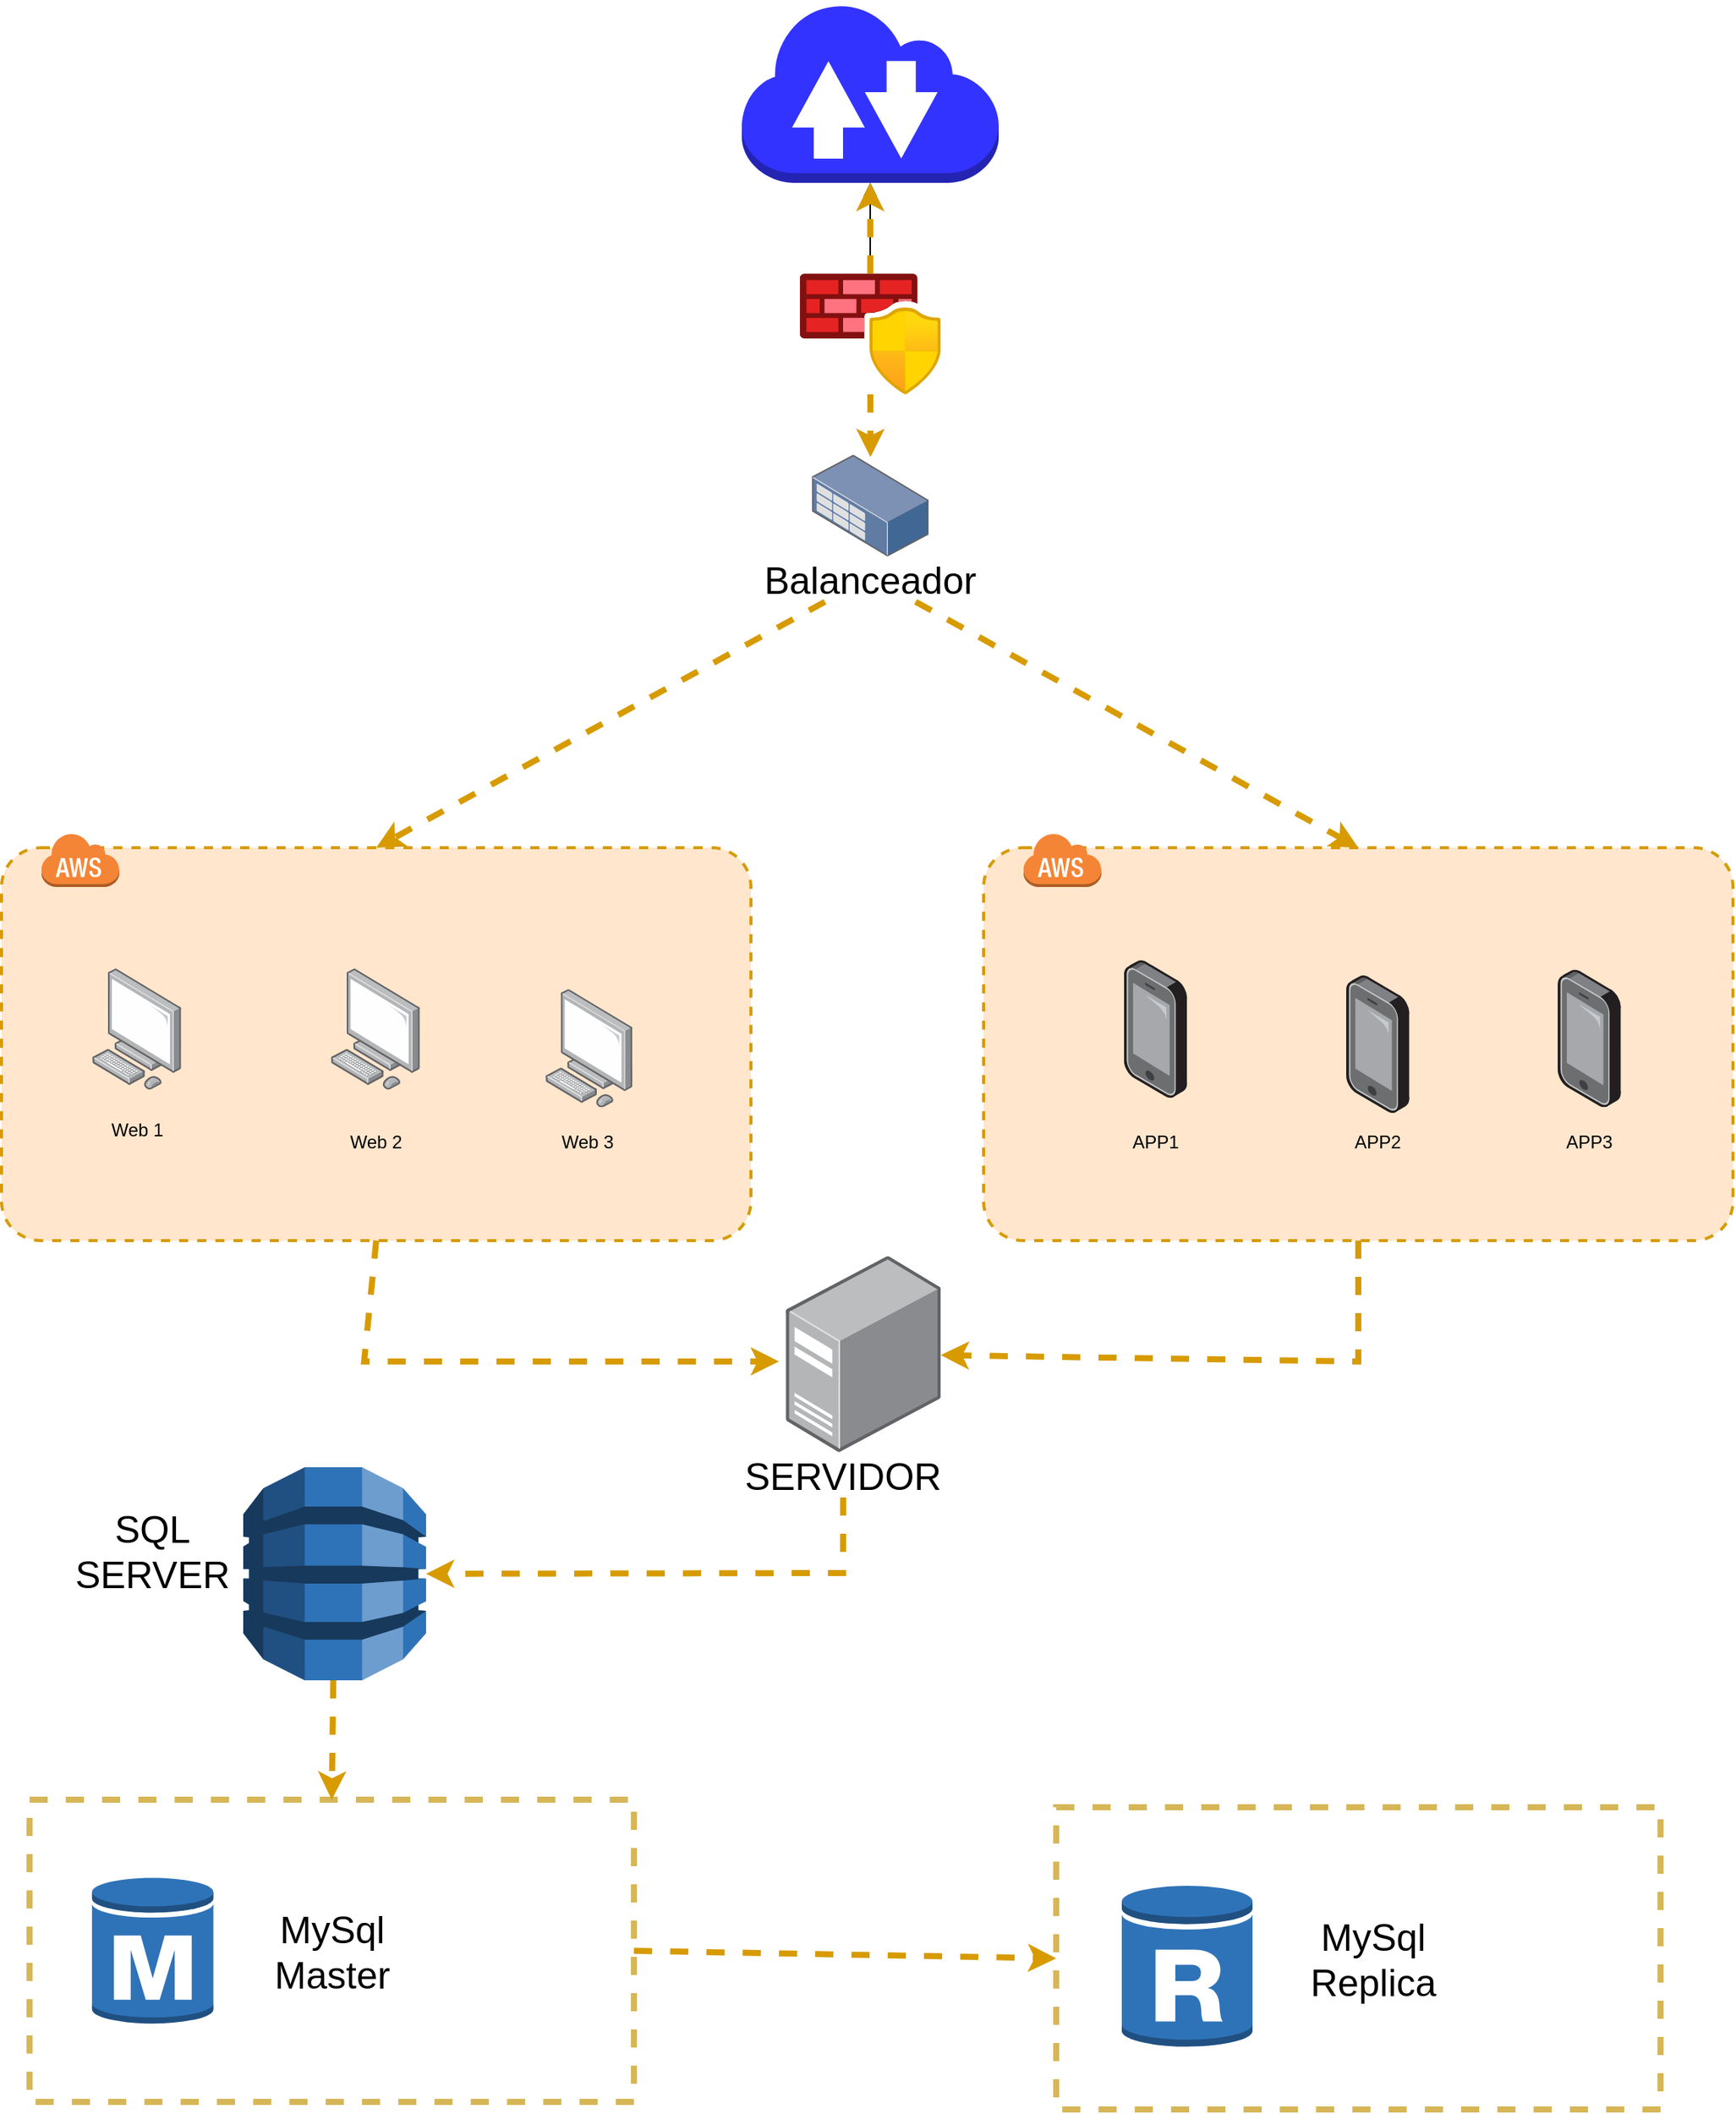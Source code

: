 <mxfile version="21.6.6" type="github">
  <diagram name="Página-1" id="09xPEWDIAsVb31FCONAa">
    <mxGraphModel dx="3827" dy="1526" grid="1" gridSize="10" guides="1" tooltips="1" connect="1" arrows="1" fold="1" page="1" pageScale="1" pageWidth="827" pageHeight="1169" math="0" shadow="0">
      <root>
        <mxCell id="0" />
        <mxCell id="1" parent="0" />
        <mxCell id="ndQNpNWkVlCkafy7-DR1-1" value="" style="outlineConnect=0;dashed=0;verticalLabelPosition=bottom;verticalAlign=top;align=center;html=1;shape=mxgraph.aws3.internet_2;fillColor=#3333FF;strokeColor=#6c8ebf;" vertex="1" parent="1">
          <mxGeometry x="440" y="90" width="170" height="120" as="geometry" />
        </mxCell>
        <mxCell id="ndQNpNWkVlCkafy7-DR1-3" value="" style="rounded=0;whiteSpace=wrap;html=1;dashed=1;strokeWidth=4;fillColor=#FFFFFF;strokeColor=#d6b656;" vertex="1" parent="1">
          <mxGeometry x="-31.42" y="1280" width="400" height="200" as="geometry" />
        </mxCell>
        <mxCell id="ndQNpNWkVlCkafy7-DR1-6" value="" style="rounded=0;whiteSpace=wrap;html=1;dashed=1;strokeWidth=4;fillColor=#FFFFFF;strokeColor=#d6b656;" vertex="1" parent="1">
          <mxGeometry x="648.08" y="1285" width="400" height="200" as="geometry" />
        </mxCell>
        <mxCell id="ndQNpNWkVlCkafy7-DR1-8" value="" style="rounded=1;arcSize=10;dashed=1;fillColor=#ffe6cc;strokeWidth=2;strokeColor=#d79b00;" vertex="1" parent="1">
          <mxGeometry x="-50" y="650" width="496" height="260" as="geometry" />
        </mxCell>
        <mxCell id="ndQNpNWkVlCkafy7-DR1-9" value="" style="dashed=0;html=1;shape=mxgraph.aws3.cloud;fillColor=#F58536;gradientColor=none;dashed=0;" vertex="1" parent="1">
          <mxGeometry x="-24" y="640" width="52" height="36" as="geometry" />
        </mxCell>
        <mxCell id="ndQNpNWkVlCkafy7-DR1-29" style="edgeStyle=orthogonalEdgeStyle;rounded=0;orthogonalLoop=1;jettySize=auto;html=1;" edge="1" parent="1" source="ndQNpNWkVlCkafy7-DR1-12" target="ndQNpNWkVlCkafy7-DR1-1">
          <mxGeometry relative="1" as="geometry" />
        </mxCell>
        <mxCell id="ndQNpNWkVlCkafy7-DR1-12" value="" style="image;aspect=fixed;html=1;points=[];align=center;fontSize=12;image=img/lib/azure2/networking/Azure_Firewall_Manager.svg;" vertex="1" parent="1">
          <mxGeometry x="478.33" y="270" width="93.34" height="80" as="geometry" />
        </mxCell>
        <mxCell id="ndQNpNWkVlCkafy7-DR1-14" value="" style="endArrow=classic;html=1;rounded=0;entryX=0.5;entryY=1;entryDx=0;entryDy=0;entryPerimeter=0;fillColor=#ffe6cc;strokeColor=#d79b00;strokeWidth=4;dashed=1;" edge="1" parent="1" source="ndQNpNWkVlCkafy7-DR1-12" target="ndQNpNWkVlCkafy7-DR1-1">
          <mxGeometry width="50" height="50" relative="1" as="geometry">
            <mxPoint x="520" y="320" as="sourcePoint" />
            <mxPoint x="360" y="570" as="targetPoint" />
          </mxGeometry>
        </mxCell>
        <mxCell id="ndQNpNWkVlCkafy7-DR1-17" value="" style="image;points=[];aspect=fixed;html=1;align=center;shadow=0;dashed=0;image=img/lib/allied_telesis/storage/Datacenter_Server_Rack_Storage_Unit_Small.svg;" vertex="1" parent="1">
          <mxGeometry x="486.3" y="390.0" width="77.4" height="67.2" as="geometry" />
        </mxCell>
        <mxCell id="ndQNpNWkVlCkafy7-DR1-20" value="" style="image;points=[];aspect=fixed;html=1;align=center;shadow=0;dashed=0;image=img/lib/allied_telesis/computer_and_terminals/Personal_Computer.svg;" vertex="1" parent="1">
          <mxGeometry x="10" y="730" width="59.03" height="80" as="geometry" />
        </mxCell>
        <mxCell id="ndQNpNWkVlCkafy7-DR1-21" value="" style="image;points=[];aspect=fixed;html=1;align=center;shadow=0;dashed=0;image=img/lib/allied_telesis/computer_and_terminals/Personal_Computer.svg;" vertex="1" parent="1">
          <mxGeometry x="168" y="730" width="59.02" height="80" as="geometry" />
        </mxCell>
        <mxCell id="ndQNpNWkVlCkafy7-DR1-22" value="" style="image;points=[];aspect=fixed;html=1;align=center;shadow=0;dashed=0;image=img/lib/allied_telesis/computer_and_terminals/Personal_Computer.svg;" vertex="1" parent="1">
          <mxGeometry x="310" y="743.6" width="57.7" height="78.2" as="geometry" />
        </mxCell>
        <mxCell id="ndQNpNWkVlCkafy7-DR1-24" value="Web 1" style="text;html=1;strokeColor=none;fillColor=none;align=center;verticalAlign=middle;whiteSpace=wrap;rounded=0;" vertex="1" parent="1">
          <mxGeometry x="10.0" y="821.8" width="60" height="30" as="geometry" />
        </mxCell>
        <mxCell id="ndQNpNWkVlCkafy7-DR1-25" value="Web 2" style="text;html=1;strokeColor=none;fillColor=none;align=center;verticalAlign=middle;whiteSpace=wrap;rounded=0;" vertex="1" parent="1">
          <mxGeometry x="168" y="830" width="60" height="30" as="geometry" />
        </mxCell>
        <mxCell id="ndQNpNWkVlCkafy7-DR1-27" value="Web 3" style="text;html=1;strokeColor=none;fillColor=none;align=center;verticalAlign=middle;whiteSpace=wrap;rounded=0;" vertex="1" parent="1">
          <mxGeometry x="307.7" y="830" width="60" height="30" as="geometry" />
        </mxCell>
        <mxCell id="ndQNpNWkVlCkafy7-DR1-28" value="" style="endArrow=classic;html=1;rounded=0;entryX=0.502;entryY=0.023;entryDx=0;entryDy=0;fillColor=#ffe6cc;strokeColor=#d79b00;strokeWidth=4;dashed=1;entryPerimeter=0;" edge="1" parent="1" source="ndQNpNWkVlCkafy7-DR1-12" target="ndQNpNWkVlCkafy7-DR1-17">
          <mxGeometry width="50" height="50" relative="1" as="geometry">
            <mxPoint x="520" y="420" as="sourcePoint" />
            <mxPoint x="535" y="280" as="targetPoint" />
          </mxGeometry>
        </mxCell>
        <mxCell id="ndQNpNWkVlCkafy7-DR1-38" value="" style="rounded=1;arcSize=10;dashed=1;fillColor=#ffe6cc;strokeWidth=2;strokeColor=#d79b00;" vertex="1" parent="1">
          <mxGeometry x="600" y="650" width="496" height="260" as="geometry" />
        </mxCell>
        <mxCell id="ndQNpNWkVlCkafy7-DR1-39" value="" style="dashed=0;html=1;shape=mxgraph.aws3.cloud;fillColor=#F58536;gradientColor=none;dashed=0;" vertex="1" parent="1">
          <mxGeometry x="626" y="640" width="52" height="36" as="geometry" />
        </mxCell>
        <mxCell id="ndQNpNWkVlCkafy7-DR1-43" value="APP1" style="text;html=1;strokeColor=none;fillColor=none;align=center;verticalAlign=middle;whiteSpace=wrap;rounded=0;" vertex="1" parent="1">
          <mxGeometry x="683.8" y="830" width="60" height="30" as="geometry" />
        </mxCell>
        <mxCell id="ndQNpNWkVlCkafy7-DR1-44" value="APP2" style="text;html=1;strokeColor=none;fillColor=none;align=center;verticalAlign=middle;whiteSpace=wrap;rounded=0;" vertex="1" parent="1">
          <mxGeometry x="830.9" y="830" width="60" height="30" as="geometry" />
        </mxCell>
        <mxCell id="ndQNpNWkVlCkafy7-DR1-45" value="APP3" style="text;html=1;strokeColor=none;fillColor=none;align=center;verticalAlign=middle;whiteSpace=wrap;rounded=0;" vertex="1" parent="1">
          <mxGeometry x="970.9" y="830" width="60" height="30" as="geometry" />
        </mxCell>
        <mxCell id="ndQNpNWkVlCkafy7-DR1-46" value="&lt;font style=&quot;font-size: 25px;&quot;&gt;Balanceador&lt;/font&gt;" style="text;html=1;strokeColor=none;fillColor=none;align=center;verticalAlign=middle;whiteSpace=wrap;rounded=0;strokeWidth=7;" vertex="1" parent="1">
          <mxGeometry x="495" y="457.2" width="60" height="30" as="geometry" />
        </mxCell>
        <mxCell id="ndQNpNWkVlCkafy7-DR1-47" value="" style="endArrow=classic;html=1;rounded=0;entryX=0.5;entryY=0;entryDx=0;entryDy=0;fillColor=#ffe6cc;strokeColor=#d79b00;strokeWidth=4;dashed=1;exitX=0;exitY=1;exitDx=0;exitDy=0;" edge="1" parent="1" source="ndQNpNWkVlCkafy7-DR1-46" target="ndQNpNWkVlCkafy7-DR1-8">
          <mxGeometry width="50" height="50" relative="1" as="geometry">
            <mxPoint x="535" y="360" as="sourcePoint" />
            <mxPoint x="535" y="402" as="targetPoint" />
          </mxGeometry>
        </mxCell>
        <mxCell id="ndQNpNWkVlCkafy7-DR1-48" value="" style="endArrow=classic;html=1;rounded=0;entryX=0.5;entryY=0;entryDx=0;entryDy=0;fillColor=#ffe6cc;strokeColor=#d79b00;strokeWidth=4;dashed=1;exitX=1;exitY=1;exitDx=0;exitDy=0;" edge="1" parent="1" source="ndQNpNWkVlCkafy7-DR1-46" target="ndQNpNWkVlCkafy7-DR1-38">
          <mxGeometry width="50" height="50" relative="1" as="geometry">
            <mxPoint x="503" y="506" as="sourcePoint" />
            <mxPoint x="208" y="660" as="targetPoint" />
          </mxGeometry>
        </mxCell>
        <mxCell id="ndQNpNWkVlCkafy7-DR1-49" value="" style="image;points=[];aspect=fixed;html=1;align=center;shadow=0;dashed=0;image=img/lib/allied_telesis/computer_and_terminals/Server_Desktop.svg;" vertex="1" parent="1">
          <mxGeometry x="469.11" y="920" width="102.56" height="130" as="geometry" />
        </mxCell>
        <mxCell id="ndQNpNWkVlCkafy7-DR1-51" value="" style="image;points=[];aspect=fixed;html=1;align=center;shadow=0;dashed=0;image=img/lib/allied_telesis/computer_and_terminals/Smartphone.svg;" vertex="1" parent="1">
          <mxGeometry x="692.9" y="724.4" width="41.8" height="91.19" as="geometry" />
        </mxCell>
        <mxCell id="ndQNpNWkVlCkafy7-DR1-52" value="" style="image;points=[];aspect=fixed;html=1;align=center;shadow=0;dashed=0;image=img/lib/allied_telesis/computer_and_terminals/Smartphone.svg;" vertex="1" parent="1">
          <mxGeometry x="840.0" y="734.4" width="41.8" height="91.19" as="geometry" />
        </mxCell>
        <mxCell id="ndQNpNWkVlCkafy7-DR1-53" value="" style="image;points=[];aspect=fixed;html=1;align=center;shadow=0;dashed=0;image=img/lib/allied_telesis/computer_and_terminals/Smartphone.svg;" vertex="1" parent="1">
          <mxGeometry x="980.0" y="730.61" width="41.8" height="91.19" as="geometry" />
        </mxCell>
        <mxCell id="ndQNpNWkVlCkafy7-DR1-55" value="" style="endArrow=classic;html=1;rounded=0;exitX=0.5;exitY=1;exitDx=0;exitDy=0;entryX=-0.044;entryY=0.538;entryDx=0;entryDy=0;entryPerimeter=0;fillColor=#ffe6cc;strokeColor=#d79b00;strokeWidth=4;dashed=1;" edge="1" parent="1" source="ndQNpNWkVlCkafy7-DR1-8" target="ndQNpNWkVlCkafy7-DR1-49">
          <mxGeometry width="50" height="50" relative="1" as="geometry">
            <mxPoint x="390" y="1030" as="sourcePoint" />
            <mxPoint x="410" y="1020" as="targetPoint" />
            <Array as="points">
              <mxPoint x="190" y="990" />
            </Array>
          </mxGeometry>
        </mxCell>
        <mxCell id="ndQNpNWkVlCkafy7-DR1-56" value="" style="endArrow=classic;html=1;rounded=0;exitX=0.5;exitY=1;exitDx=0;exitDy=0;fillColor=#ffe6cc;strokeColor=#d79b00;strokeWidth=4;dashed=1;" edge="1" parent="1" source="ndQNpNWkVlCkafy7-DR1-38" target="ndQNpNWkVlCkafy7-DR1-49">
          <mxGeometry width="50" height="50" relative="1" as="geometry">
            <mxPoint x="208" y="920" as="sourcePoint" />
            <mxPoint x="570" y="1020" as="targetPoint" />
            <Array as="points">
              <mxPoint x="848" y="990" />
            </Array>
          </mxGeometry>
        </mxCell>
        <mxCell id="ndQNpNWkVlCkafy7-DR1-57" value="&lt;font style=&quot;font-size: 25px;&quot;&gt;SERVIDOR&lt;/font&gt;" style="text;html=1;strokeColor=none;fillColor=none;align=center;verticalAlign=middle;whiteSpace=wrap;rounded=0;" vertex="1" parent="1">
          <mxGeometry x="477.08" y="1050" width="60" height="30" as="geometry" />
        </mxCell>
        <mxCell id="ndQNpNWkVlCkafy7-DR1-58" value="" style="outlineConnect=0;dashed=0;verticalLabelPosition=bottom;verticalAlign=top;align=center;html=1;shape=mxgraph.aws3.dynamo_db;fillColor=#2E73B8;gradientColor=none;" vertex="1" parent="1">
          <mxGeometry x="110" y="1060" width="121" height="141" as="geometry" />
        </mxCell>
        <mxCell id="ndQNpNWkVlCkafy7-DR1-59" value="&lt;font style=&quot;font-size: 25px;&quot;&gt;SQL SERVER&lt;/font&gt;" style="text;html=1;strokeColor=none;fillColor=none;align=center;verticalAlign=middle;whiteSpace=wrap;rounded=0;" vertex="1" parent="1">
          <mxGeometry x="20.0" y="1100" width="60" height="30" as="geometry" />
        </mxCell>
        <mxCell id="ndQNpNWkVlCkafy7-DR1-60" value="" style="endArrow=classic;html=1;rounded=0;entryX=1;entryY=0.5;entryDx=0;entryDy=0;fillColor=#ffe6cc;strokeColor=#d79b00;strokeWidth=4;dashed=1;exitX=0.5;exitY=1;exitDx=0;exitDy=0;entryPerimeter=0;" edge="1" parent="1" source="ndQNpNWkVlCkafy7-DR1-57" target="ndQNpNWkVlCkafy7-DR1-58">
          <mxGeometry width="50" height="50" relative="1" as="geometry">
            <mxPoint x="563" y="506" as="sourcePoint" />
            <mxPoint x="858" y="660" as="targetPoint" />
            <Array as="points">
              <mxPoint x="507" y="1130" />
            </Array>
          </mxGeometry>
        </mxCell>
        <mxCell id="ndQNpNWkVlCkafy7-DR1-61" value="" style="outlineConnect=0;dashed=0;verticalLabelPosition=bottom;verticalAlign=top;align=center;html=1;shape=mxgraph.aws3.rds_db_instance;fillColor=#2E73B8;gradientColor=none;" vertex="1" parent="1">
          <mxGeometry x="9.9" y="1330" width="80.35" height="100" as="geometry" />
        </mxCell>
        <mxCell id="ndQNpNWkVlCkafy7-DR1-62" value="" style="outlineConnect=0;dashed=0;verticalLabelPosition=bottom;verticalAlign=top;align=center;html=1;shape=mxgraph.aws3.rds_db_instance_read_replica;fillColor=#2E73B8;gradientColor=none;" vertex="1" parent="1">
          <mxGeometry x="691.48" y="1335" width="86.6" height="110" as="geometry" />
        </mxCell>
        <mxCell id="ndQNpNWkVlCkafy7-DR1-63" value="&lt;font style=&quot;font-size: 25px;&quot;&gt;MySql&lt;br&gt;Master&lt;/font&gt;" style="text;html=1;strokeColor=none;fillColor=none;align=center;verticalAlign=middle;whiteSpace=wrap;rounded=0;" vertex="1" parent="1">
          <mxGeometry x="138.58" y="1365" width="60" height="30" as="geometry" />
        </mxCell>
        <mxCell id="ndQNpNWkVlCkafy7-DR1-65" value="&lt;font style=&quot;font-size: 25px;&quot;&gt;MySql&lt;br&gt;Replica&lt;/font&gt;" style="text;html=1;strokeColor=none;fillColor=none;align=center;verticalAlign=middle;whiteSpace=wrap;rounded=0;" vertex="1" parent="1">
          <mxGeometry x="828.08" y="1370" width="60" height="30" as="geometry" />
        </mxCell>
        <mxCell id="ndQNpNWkVlCkafy7-DR1-66" value="" style="endArrow=classic;html=1;rounded=0;entryX=0.5;entryY=0;entryDx=0;entryDy=0;fillColor=#ffe6cc;strokeColor=#d79b00;strokeWidth=4;dashed=1;" edge="1" parent="1" source="ndQNpNWkVlCkafy7-DR1-58" target="ndQNpNWkVlCkafy7-DR1-3">
          <mxGeometry width="50" height="50" relative="1" as="geometry">
            <mxPoint x="526" y="1120" as="sourcePoint" />
            <mxPoint x="191" y="1179" as="targetPoint" />
            <Array as="points" />
          </mxGeometry>
        </mxCell>
        <mxCell id="ndQNpNWkVlCkafy7-DR1-67" value="" style="endArrow=classic;html=1;rounded=0;entryX=0;entryY=0.5;entryDx=0;entryDy=0;fillColor=#ffe6cc;strokeColor=#d79b00;strokeWidth=4;dashed=1;exitX=1;exitY=0.5;exitDx=0;exitDy=0;" edge="1" parent="1" source="ndQNpNWkVlCkafy7-DR1-3" target="ndQNpNWkVlCkafy7-DR1-6">
          <mxGeometry width="50" height="50" relative="1" as="geometry">
            <mxPoint x="179.08" y="1225" as="sourcePoint" />
            <mxPoint x="179.08" y="1290" as="targetPoint" />
            <Array as="points" />
          </mxGeometry>
        </mxCell>
      </root>
    </mxGraphModel>
  </diagram>
</mxfile>
